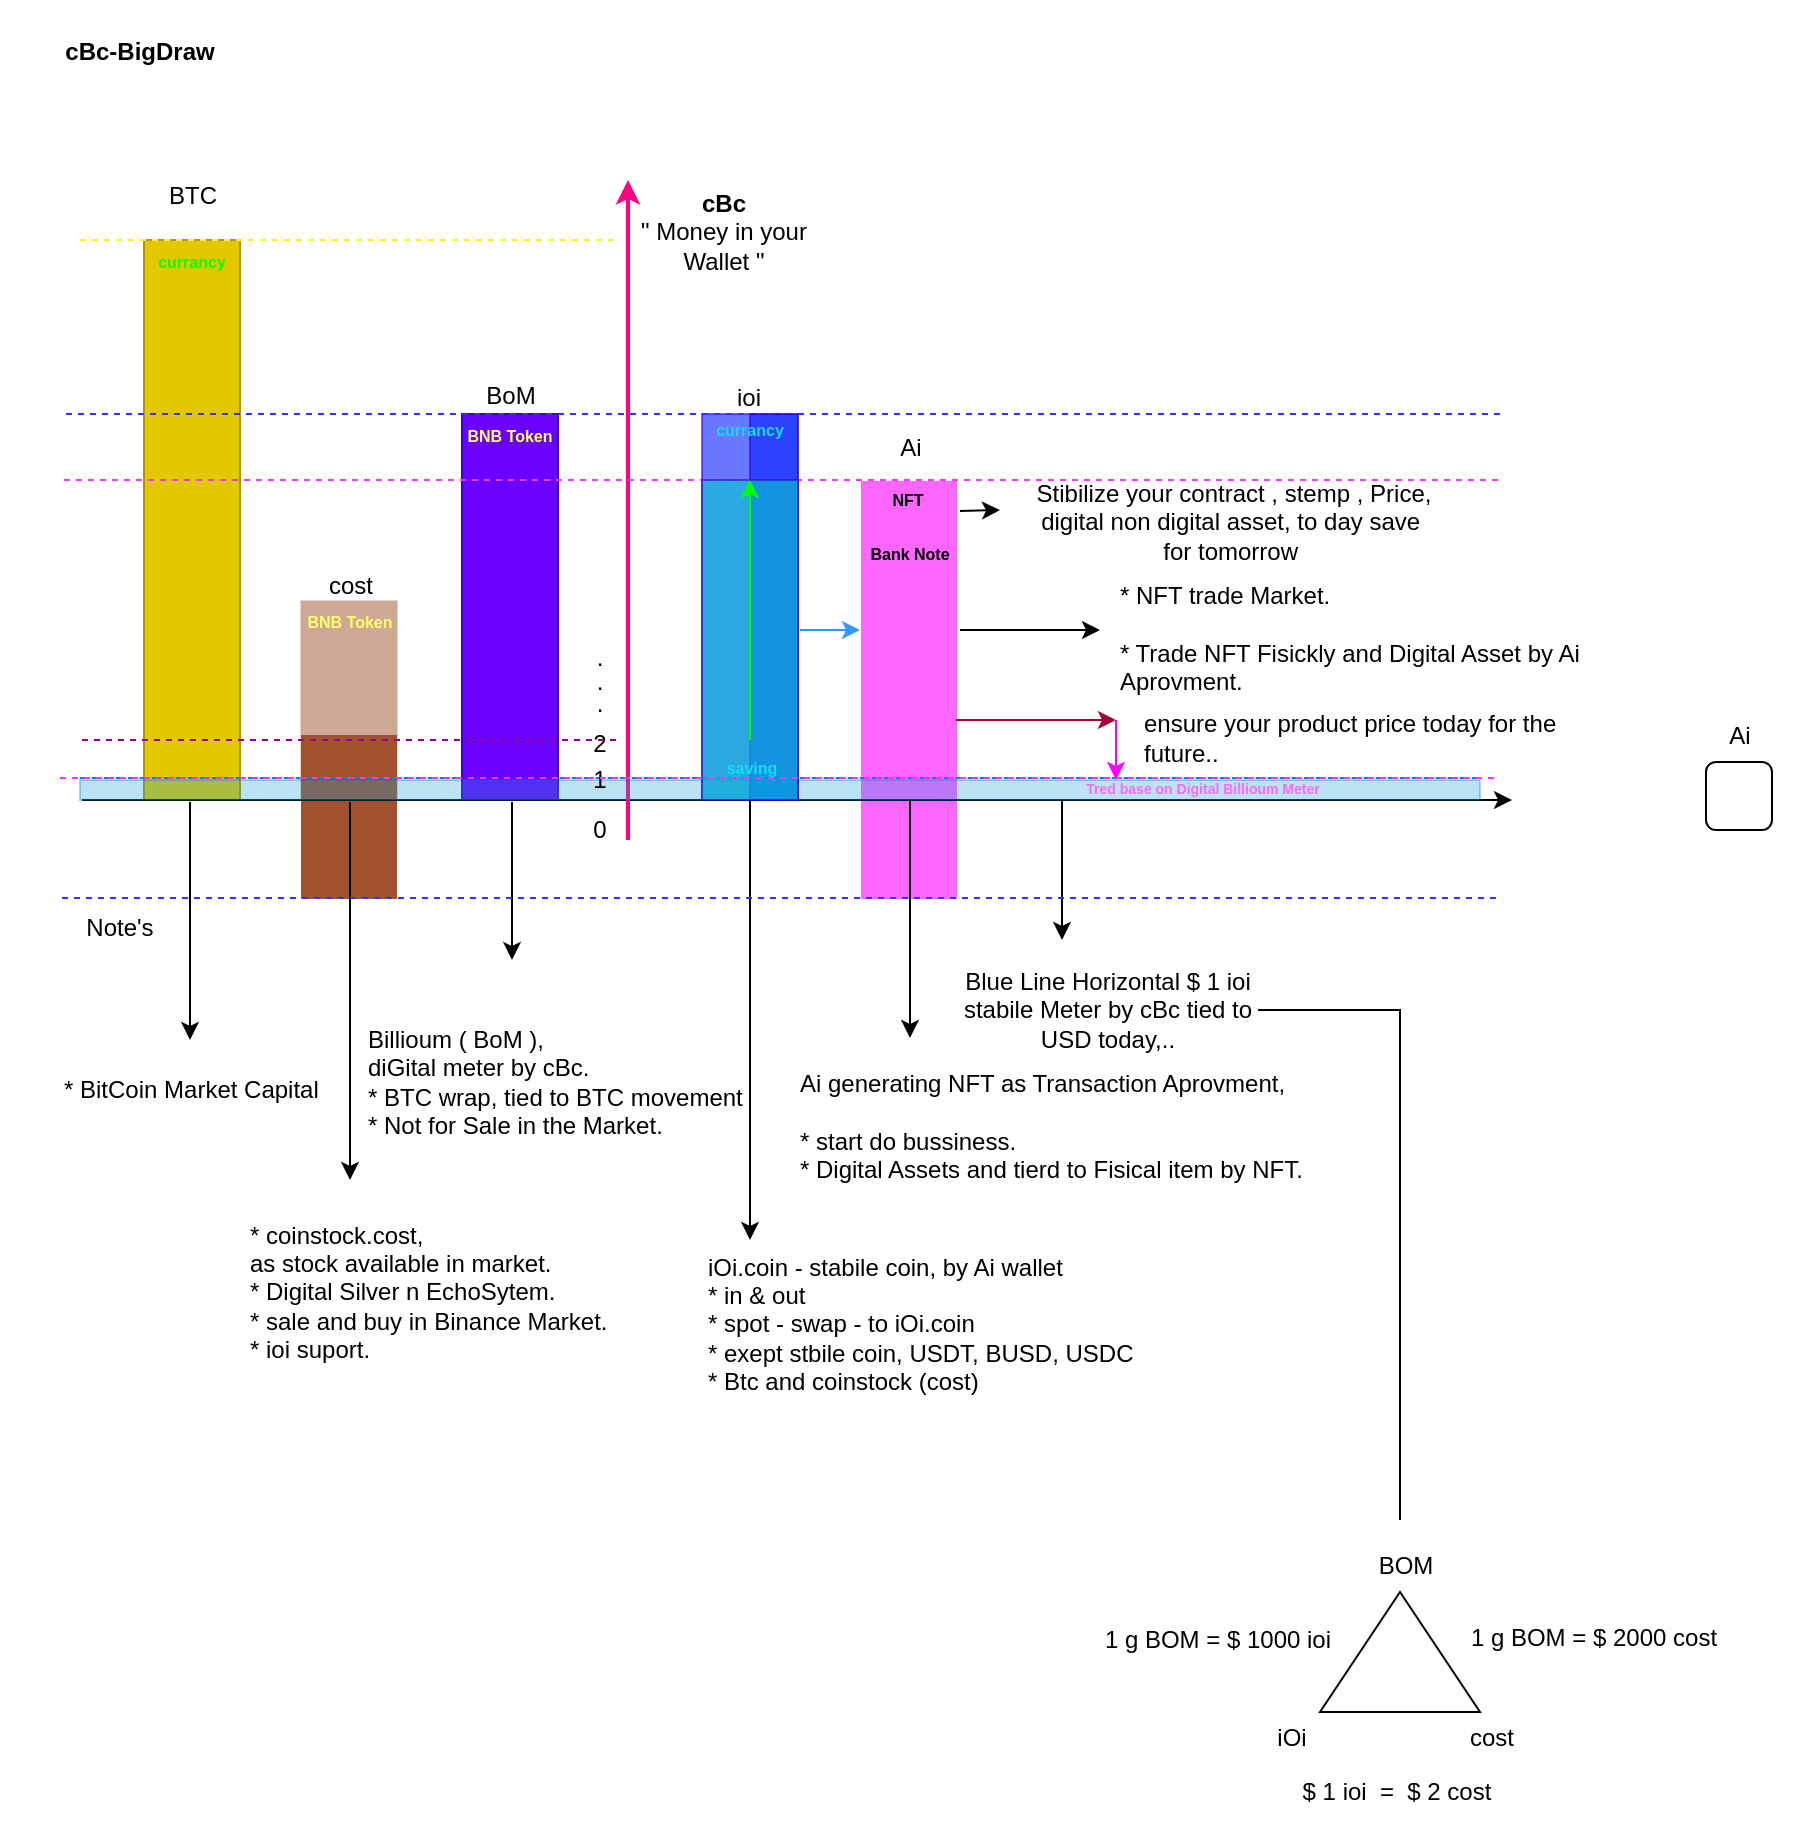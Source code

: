 <mxfile version="21.7.4" type="github">
  <diagram name="Page-1" id="EVfbMgRgJgo2VkLLqiw9">
    <mxGraphModel dx="1192" dy="797" grid="1" gridSize="10" guides="1" tooltips="1" connect="1" arrows="1" fold="1" page="1" pageScale="1" pageWidth="827" pageHeight="1169" background="none" math="0" shadow="0">
      <root>
        <mxCell id="0" />
        <mxCell id="1" parent="0" />
        <mxCell id="bpX-akEFkFAYFT1dOsdR-34" value="" style="rounded=0;whiteSpace=wrap;html=1;fontSize=16;fillColor=#051EFF;strokeColor=#3700CC;fontColor=#ffffff;opacity=60;" parent="1" vertex="1">
          <mxGeometry x="351" y="207" width="48" height="193" as="geometry" />
        </mxCell>
        <mxCell id="bpX-akEFkFAYFT1dOsdR-16" value="" style="rounded=0;whiteSpace=wrap;html=1;fontSize=16;strokeColor=#FFFFFF;fillColor=#a0522d;fontColor=#ffffff;" parent="1" vertex="1">
          <mxGeometry x="150" y="367" width="49" height="83" as="geometry" />
        </mxCell>
        <mxCell id="R2QgoeFWOkfdTr1HwpYz-10" value="" style="rounded=0;whiteSpace=wrap;html=1;fontSize=16;fillColor=#FF66FF;strokeColor=#FFFFFF;" parent="1" vertex="1">
          <mxGeometry x="430" y="240" width="49" height="210" as="geometry" />
        </mxCell>
        <mxCell id="R2QgoeFWOkfdTr1HwpYz-1" value="cBc-bd" style="text;html=1;align=center;verticalAlign=middle;resizable=0;points=[];autosize=1;strokeColor=none;fillColor=none;fontSize=16;fontColor=#FFFFFF;" parent="1" vertex="1">
          <mxGeometry x="40" y="40" width="70" height="30" as="geometry" />
        </mxCell>
        <mxCell id="R2QgoeFWOkfdTr1HwpYz-3" value="" style="rounded=0;whiteSpace=wrap;html=1;fontSize=16;fillColor=#e3c800;strokeColor=#B09500;fontColor=#000000;" parent="1" vertex="1">
          <mxGeometry x="72" y="120" width="48" height="280" as="geometry" />
        </mxCell>
        <mxCell id="R2QgoeFWOkfdTr1HwpYz-6" value="" style="endArrow=classic;html=1;rounded=0;fontSize=12;startSize=8;endSize=8;curved=1;strokeColor=#FFFFFF;" parent="1" edge="1">
          <mxGeometry width="50" height="50" relative="1" as="geometry">
            <mxPoint x="315" y="428" as="sourcePoint" />
            <mxPoint x="315" y="78" as="targetPoint" />
          </mxGeometry>
        </mxCell>
        <mxCell id="R2QgoeFWOkfdTr1HwpYz-7" value="" style="rounded=0;whiteSpace=wrap;html=1;fontSize=16;strokeColor=#FFFFFF;fillColor=#a0522d;fontColor=#ffffff;opacity=50;" parent="1" vertex="1">
          <mxGeometry x="150" y="300" width="49" height="100" as="geometry" />
        </mxCell>
        <mxCell id="R2QgoeFWOkfdTr1HwpYz-5" value="" style="endArrow=none;dashed=1;html=1;rounded=0;fontSize=12;startSize=8;endSize=8;curved=1;strokeColor=#007FFF;" parent="1" edge="1">
          <mxGeometry width="50" height="50" relative="1" as="geometry">
            <mxPoint x="40" y="389" as="sourcePoint" />
            <mxPoint x="741" y="389" as="targetPoint" />
          </mxGeometry>
        </mxCell>
        <mxCell id="R2QgoeFWOkfdTr1HwpYz-4" value="" style="endArrow=classic;html=1;rounded=0;fontSize=12;startSize=8;endSize=8;curved=1;strokeColor=#FFFFFF;" parent="1" edge="1">
          <mxGeometry width="50" height="50" relative="1" as="geometry">
            <mxPoint x="40" y="400" as="sourcePoint" />
            <mxPoint x="750" y="400" as="targetPoint" />
          </mxGeometry>
        </mxCell>
        <mxCell id="R2QgoeFWOkfdTr1HwpYz-17" value="&lt;font color=&quot;#ffffff&quot;&gt;Ai&lt;/font&gt;" style="text;html=1;align=center;verticalAlign=middle;resizable=0;points=[];autosize=1;strokeColor=none;fillColor=none;fontSize=16;" parent="1" vertex="1">
          <mxGeometry x="394.5" y="188" width="32" height="31" as="geometry" />
        </mxCell>
        <mxCell id="R2QgoeFWOkfdTr1HwpYz-18" value="&lt;font color=&quot;#ffffff&quot;&gt;BoM&lt;/font&gt;" style="text;html=1;align=center;verticalAlign=middle;resizable=0;points=[];autosize=1;strokeColor=none;fillColor=none;fontSize=16;" parent="1" vertex="1">
          <mxGeometry x="315" y="177" width="51" height="31" as="geometry" />
        </mxCell>
        <mxCell id="R2QgoeFWOkfdTr1HwpYz-20" value="&lt;font color=&quot;#ffffff&quot;&gt;cost&lt;/font&gt;" style="text;html=1;align=center;verticalAlign=middle;resizable=0;points=[];autosize=1;strokeColor=none;fillColor=none;fontSize=16;" parent="1" vertex="1">
          <mxGeometry x="195" y="224" width="49" height="31" as="geometry" />
        </mxCell>
        <mxCell id="R2QgoeFWOkfdTr1HwpYz-21" value="&lt;font color=&quot;#ffffff&quot;&gt;BTC&lt;/font&gt;" style="text;html=1;align=center;verticalAlign=middle;resizable=0;points=[];autosize=1;strokeColor=none;fillColor=none;fontSize=16;" parent="1" vertex="1">
          <mxGeometry x="72" y="82" width="48" height="31" as="geometry" />
        </mxCell>
        <mxCell id="R2QgoeFWOkfdTr1HwpYz-22" value="" style="rounded=0;whiteSpace=wrap;html=1;fontSize=16;fillColor=#6a00ff;strokeColor=#3700CC;fontColor=#ffffff;" parent="1" vertex="1">
          <mxGeometry x="231" y="207" width="48" height="193" as="geometry" />
        </mxCell>
        <mxCell id="kiSuE_kS049nEQs76x9w-1" value="" style="endArrow=classic;html=1;rounded=0;" parent="1" edge="1">
          <mxGeometry width="50" height="50" relative="1" as="geometry">
            <mxPoint x="41" y="400" as="sourcePoint" />
            <mxPoint x="756" y="400" as="targetPoint" />
          </mxGeometry>
        </mxCell>
        <mxCell id="8bLiNLLLPej7S4-kUZS2-1" value="" style="endArrow=classic;html=1;rounded=0;strokeColor=#FF0080;strokeWidth=2;" parent="1" edge="1">
          <mxGeometry width="50" height="50" relative="1" as="geometry">
            <mxPoint x="314" y="420" as="sourcePoint" />
            <mxPoint x="314" y="90" as="targetPoint" />
          </mxGeometry>
        </mxCell>
        <mxCell id="8bLiNLLLPej7S4-kUZS2-3" value="BTC" style="text;html=1;align=center;verticalAlign=middle;resizable=0;points=[];autosize=1;strokeColor=none;fillColor=none;" parent="1" vertex="1">
          <mxGeometry x="76" y="84.5" width="40" height="26" as="geometry" />
        </mxCell>
        <mxCell id="8bLiNLLLPej7S4-kUZS2-5" value="cost" style="text;html=1;align=center;verticalAlign=middle;resizable=0;points=[];autosize=1;strokeColor=none;fillColor=none;" parent="1" vertex="1">
          <mxGeometry x="154" y="280" width="41" height="26" as="geometry" />
        </mxCell>
        <mxCell id="8bLiNLLLPej7S4-kUZS2-6" value="BoM" style="text;html=1;align=center;verticalAlign=middle;resizable=0;points=[];autosize=1;strokeColor=none;fillColor=none;" parent="1" vertex="1">
          <mxGeometry x="230" y="183" width="50" height="30" as="geometry" />
        </mxCell>
        <mxCell id="8bLiNLLLPej7S4-kUZS2-7" value="Ai" style="text;html=1;align=center;verticalAlign=middle;resizable=0;points=[];autosize=1;strokeColor=none;fillColor=none;" parent="1" vertex="1">
          <mxGeometry x="440" y="211" width="29" height="26" as="geometry" />
        </mxCell>
        <mxCell id="7bqrnH9gvKupn2Ti3Ehg-2" value="" style="endArrow=classic;html=1;rounded=0;" parent="1" edge="1">
          <mxGeometry width="50" height="50" relative="1" as="geometry">
            <mxPoint x="95" y="401" as="sourcePoint" />
            <mxPoint x="95" y="520" as="targetPoint" />
          </mxGeometry>
        </mxCell>
        <mxCell id="7bqrnH9gvKupn2Ti3Ehg-3" value="" style="endArrow=classic;html=1;rounded=0;" parent="1" edge="1">
          <mxGeometry width="50" height="50" relative="1" as="geometry">
            <mxPoint x="256" y="401" as="sourcePoint" />
            <mxPoint x="256" y="480" as="targetPoint" />
          </mxGeometry>
        </mxCell>
        <mxCell id="7bqrnH9gvKupn2Ti3Ehg-4" value="" style="endArrow=classic;html=1;rounded=0;" parent="1" edge="1">
          <mxGeometry width="50" height="50" relative="1" as="geometry">
            <mxPoint x="375" y="400" as="sourcePoint" />
            <mxPoint x="375" y="620" as="targetPoint" />
          </mxGeometry>
        </mxCell>
        <mxCell id="7bqrnH9gvKupn2Ti3Ehg-5" value="" style="endArrow=classic;html=1;rounded=0;" parent="1" edge="1">
          <mxGeometry width="50" height="50" relative="1" as="geometry">
            <mxPoint x="455" y="400" as="sourcePoint" />
            <mxPoint x="455" y="519" as="targetPoint" />
          </mxGeometry>
        </mxCell>
        <mxCell id="mvALGWr-T-3bCyHva3as-1" value="* BitCoin Market Capital" style="text;html=1;align=left;verticalAlign=middle;resizable=0;points=[];autosize=1;strokeColor=none;fillColor=none;" parent="1" vertex="1">
          <mxGeometry x="30" y="530" width="150" height="30" as="geometry" />
        </mxCell>
        <mxCell id="mvALGWr-T-3bCyHva3as-2" value="&lt;div&gt;* coinstock.cost,&lt;/div&gt;&lt;div&gt;&lt;span style=&quot;background-color: initial;&quot;&gt;as stock available in market.&lt;/span&gt;&lt;br&gt;&lt;/div&gt;&lt;div&gt;* Digital Silver n EchoSytem.&lt;/div&gt;&lt;div&gt;* sale and buy in Binance Market.&lt;/div&gt;&lt;div&gt;* ioi suport.&lt;/div&gt;" style="text;html=1;align=left;verticalAlign=middle;resizable=0;points=[];autosize=1;strokeColor=none;fillColor=none;" parent="1" vertex="1">
          <mxGeometry x="123" y="601" width="200" height="90" as="geometry" />
        </mxCell>
        <mxCell id="mvALGWr-T-3bCyHva3as-3" value="&lt;div&gt;iOi.coin - stabile coin, by Ai wallet&lt;/div&gt;&lt;div&gt;&lt;span style=&quot;background-color: initial;&quot;&gt;* in &amp;amp; out&lt;/span&gt;&lt;br&gt;&lt;/div&gt;&lt;div&gt;* spot - swap - to iOi.coin&lt;/div&gt;&lt;div&gt;* exept stbile coin, USDT, BUSD, USDC&lt;/div&gt;&lt;div&gt;* Btc and coinstock (cost)&lt;br&gt;&lt;/div&gt;" style="text;html=1;strokeColor=none;fillColor=none;align=left;verticalAlign=middle;whiteSpace=wrap;rounded=0;" parent="1" vertex="1">
          <mxGeometry x="352" y="587" width="320" height="150" as="geometry" />
        </mxCell>
        <mxCell id="mvALGWr-T-3bCyHva3as-5" value="ioi" style="text;html=1;align=center;verticalAlign=middle;resizable=0;points=[];autosize=1;strokeColor=none;fillColor=none;" parent="1" vertex="1">
          <mxGeometry x="354" y="184" width="40" height="30" as="geometry" />
        </mxCell>
        <mxCell id="mvALGWr-T-3bCyHva3as-6" value="" style="endArrow=classic;html=1;rounded=0;" parent="1" edge="1">
          <mxGeometry width="50" height="50" relative="1" as="geometry">
            <mxPoint x="175" y="401" as="sourcePoint" />
            <mxPoint x="175" y="590" as="targetPoint" />
          </mxGeometry>
        </mxCell>
        <mxCell id="mvALGWr-T-3bCyHva3as-7" value="Billioum ( BoM ),&lt;br&gt;diGital meter by cBc.&lt;br&gt;* BTC wrap, tied to BTC movement&lt;br&gt;* Not for Sale in the Market." style="text;html=1;strokeColor=none;fillColor=none;align=left;verticalAlign=middle;whiteSpace=wrap;rounded=0;" parent="1" vertex="1">
          <mxGeometry x="181.5" y="469" width="220" height="143" as="geometry" />
        </mxCell>
        <mxCell id="mvALGWr-T-3bCyHva3as-8" value="&lt;div&gt;Ai generating NFT as Transaction Aprovment,&lt;/div&gt;&lt;div&gt;&lt;br&gt;&lt;/div&gt;&lt;div&gt;* start do bussiness.&lt;/div&gt;&lt;div&gt;* Digital Assets and tierd to Fisical item by NFT.&lt;/div&gt;" style="text;html=1;strokeColor=none;fillColor=none;align=left;verticalAlign=middle;whiteSpace=wrap;rounded=0;" parent="1" vertex="1">
          <mxGeometry x="398" y="523" width="330" height="80" as="geometry" />
        </mxCell>
        <mxCell id="mvALGWr-T-3bCyHva3as-9" value="" style="rounded=0;whiteSpace=wrap;html=1;fillColor=#1ba1e2;fontColor=#ffffff;strokeColor=#006EAF;opacity=30;" parent="1" vertex="1">
          <mxGeometry x="40" y="390" width="700" height="10" as="geometry" />
        </mxCell>
        <mxCell id="mvALGWr-T-3bCyHva3as-10" value="" style="endArrow=classic;html=1;rounded=0;exitX=0.7;exitY=0;exitDx=0;exitDy=0;exitPerimeter=0;" parent="1" edge="1">
          <mxGeometry width="50" height="50" relative="1" as="geometry">
            <mxPoint x="531" y="400" as="sourcePoint" />
            <mxPoint x="531" y="470" as="targetPoint" />
            <Array as="points">
              <mxPoint x="531" y="450" />
              <mxPoint x="531" y="460" />
            </Array>
          </mxGeometry>
        </mxCell>
        <mxCell id="mvALGWr-T-3bCyHva3as-11" value="Blue Line Horizontal $ 1 ioi stabile Meter by cBc tied to USD today,.." style="text;html=1;strokeColor=none;fillColor=none;align=center;verticalAlign=middle;whiteSpace=wrap;rounded=0;" parent="1" vertex="1">
          <mxGeometry x="479" y="480" width="150" height="50" as="geometry" />
        </mxCell>
        <mxCell id="mvALGWr-T-3bCyHva3as-14" value="" style="endArrow=classic;html=1;rounded=0;fillColor=#d80073;strokeColor=#A50040;" parent="1" edge="1">
          <mxGeometry width="50" height="50" relative="1" as="geometry">
            <mxPoint x="478" y="360" as="sourcePoint" />
            <mxPoint x="558" y="360" as="targetPoint" />
            <Array as="points">
              <mxPoint x="528" y="360" />
            </Array>
          </mxGeometry>
        </mxCell>
        <mxCell id="mvALGWr-T-3bCyHva3as-15" value="&lt;div&gt;* NFT trade Market.&lt;/div&gt;&lt;div&gt;&lt;br&gt;&lt;/div&gt;&lt;div&gt;* Trade NFT Fisickly and Digital Asset by Ai Aprovment.&lt;/div&gt;" style="text;html=1;strokeColor=none;fillColor=none;align=left;verticalAlign=middle;whiteSpace=wrap;rounded=0;" parent="1" vertex="1">
          <mxGeometry x="558" y="274" width="247" height="90" as="geometry" />
        </mxCell>
        <mxCell id="bpX-akEFkFAYFT1dOsdR-1" value="0" style="text;html=1;strokeColor=none;fillColor=none;align=center;verticalAlign=middle;whiteSpace=wrap;rounded=0;" parent="1" vertex="1">
          <mxGeometry x="270" y="400" width="60" height="30" as="geometry" />
        </mxCell>
        <mxCell id="bpX-akEFkFAYFT1dOsdR-2" value="1" style="text;html=1;strokeColor=none;fillColor=none;align=center;verticalAlign=middle;whiteSpace=wrap;rounded=0;" parent="1" vertex="1">
          <mxGeometry x="270" y="375" width="60" height="30" as="geometry" />
        </mxCell>
        <mxCell id="bpX-akEFkFAYFT1dOsdR-3" value="2" style="text;html=1;strokeColor=none;fillColor=none;align=center;verticalAlign=middle;whiteSpace=wrap;rounded=0;" parent="1" vertex="1">
          <mxGeometry x="270" y="357" width="60" height="30" as="geometry" />
        </mxCell>
        <mxCell id="bpX-akEFkFAYFT1dOsdR-4" value="." style="text;html=1;strokeColor=none;fillColor=none;align=center;verticalAlign=middle;whiteSpace=wrap;rounded=0;" parent="1" vertex="1">
          <mxGeometry x="270" y="337" width="60" height="30" as="geometry" />
        </mxCell>
        <mxCell id="bpX-akEFkFAYFT1dOsdR-5" value="." style="text;html=1;strokeColor=none;fillColor=none;align=center;verticalAlign=middle;whiteSpace=wrap;rounded=0;" parent="1" vertex="1">
          <mxGeometry x="270" y="326" width="60" height="30" as="geometry" />
        </mxCell>
        <mxCell id="bpX-akEFkFAYFT1dOsdR-6" value="." style="text;html=1;strokeColor=none;fillColor=none;align=center;verticalAlign=middle;whiteSpace=wrap;rounded=0;" parent="1" vertex="1">
          <mxGeometry x="270" y="314" width="60" height="30" as="geometry" />
        </mxCell>
        <mxCell id="bpX-akEFkFAYFT1dOsdR-7" value="NFT" style="text;html=1;strokeColor=none;fillColor=none;align=center;verticalAlign=middle;whiteSpace=wrap;rounded=0;fontStyle=1;fontSize=8;" parent="1" vertex="1">
          <mxGeometry x="424" y="235" width="60" height="30" as="geometry" />
        </mxCell>
        <mxCell id="bpX-akEFkFAYFT1dOsdR-9" value="BNB Token" style="text;html=1;strokeColor=none;fillColor=none;align=center;verticalAlign=middle;whiteSpace=wrap;rounded=0;fontStyle=1;fontSize=8;fontColor=#FFFF66;" parent="1" vertex="1">
          <mxGeometry x="225" y="203" width="60" height="30" as="geometry" />
        </mxCell>
        <mxCell id="bpX-akEFkFAYFT1dOsdR-10" value="BNB Token" style="text;html=1;strokeColor=none;fillColor=none;align=center;verticalAlign=middle;whiteSpace=wrap;rounded=0;fontStyle=1;fontSize=8;fontColor=#FFFF66;" parent="1" vertex="1">
          <mxGeometry x="145" y="296" width="60" height="30" as="geometry" />
        </mxCell>
        <mxCell id="bpX-akEFkFAYFT1dOsdR-11" value="&lt;font color=&quot;#00ff00&quot;&gt;currancy&lt;/font&gt;" style="text;html=1;strokeColor=none;fillColor=none;align=center;verticalAlign=middle;whiteSpace=wrap;rounded=0;fontStyle=1;fontSize=8;fontColor=#0FDEF5;" parent="1" vertex="1">
          <mxGeometry x="66" y="116" width="60" height="30" as="geometry" />
        </mxCell>
        <mxCell id="bpX-akEFkFAYFT1dOsdR-12" value="&lt;b&gt;cBc&lt;/b&gt;&lt;br&gt;&quot; Money in your Wallet &quot;" style="text;html=1;strokeColor=none;fillColor=none;align=center;verticalAlign=middle;whiteSpace=wrap;rounded=0;" parent="1" vertex="1">
          <mxGeometry x="316.5" y="103" width="89.5" height="26" as="geometry" />
        </mxCell>
        <mxCell id="bpX-akEFkFAYFT1dOsdR-13" value="cBc-BigDraw" style="text;html=1;strokeColor=none;fillColor=none;align=center;verticalAlign=middle;whiteSpace=wrap;rounded=0;fontStyle=1" parent="1" vertex="1">
          <mxGeometry width="140" height="52.5" as="geometry" />
        </mxCell>
        <mxCell id="bpX-akEFkFAYFT1dOsdR-17" value="Stibilize your contract , stemp , Price, digital non digital asset, to day save&amp;nbsp; for tomorrow&amp;nbsp;" style="text;html=1;strokeColor=none;fillColor=none;align=center;verticalAlign=middle;whiteSpace=wrap;rounded=0;" parent="1" vertex="1">
          <mxGeometry x="511" y="193" width="211.5" height="136" as="geometry" />
        </mxCell>
        <mxCell id="bpX-akEFkFAYFT1dOsdR-21" value="" style="endArrow=classic;html=1;rounded=0;strokeColor=#FF00FF;" parent="1" edge="1">
          <mxGeometry width="50" height="50" relative="1" as="geometry">
            <mxPoint x="558" y="360" as="sourcePoint" />
            <mxPoint x="558" y="390" as="targetPoint" />
          </mxGeometry>
        </mxCell>
        <mxCell id="bpX-akEFkFAYFT1dOsdR-24" value="" style="endArrow=none;dashed=1;html=1;rounded=0;fontColor=#FF99CC;strokeColor=#3333FF;" parent="1" edge="1">
          <mxGeometry width="50" height="50" relative="1" as="geometry">
            <mxPoint x="33" y="207" as="sourcePoint" />
            <mxPoint x="753" y="207" as="targetPoint" />
          </mxGeometry>
        </mxCell>
        <mxCell id="bpX-akEFkFAYFT1dOsdR-25" value="" style="endArrow=none;dashed=1;html=1;rounded=0;fontColor=#FF99CC;strokeColor=#FF33FF;" parent="1" edge="1">
          <mxGeometry width="50" height="50" relative="1" as="geometry">
            <mxPoint x="32" y="240.0" as="sourcePoint" />
            <mxPoint x="752" y="240.0" as="targetPoint" />
          </mxGeometry>
        </mxCell>
        <mxCell id="bpX-akEFkFAYFT1dOsdR-26" value="" style="endArrow=none;dashed=1;html=1;rounded=0;fontColor=#FF99CC;strokeColor=#990099;entryX=-1.004;entryY=1.067;entryDx=0;entryDy=0;entryPerimeter=0;" parent="1" target="mvALGWr-T-3bCyHva3as-15" edge="1">
          <mxGeometry width="50" height="50" relative="1" as="geometry">
            <mxPoint x="41" y="370" as="sourcePoint" />
            <mxPoint x="761" y="370" as="targetPoint" />
          </mxGeometry>
        </mxCell>
        <mxCell id="bpX-akEFkFAYFT1dOsdR-27" value="" style="endArrow=none;dashed=1;html=1;rounded=0;fontColor=#FF99CC;strokeColor=#FFFF00;entryX=-1.004;entryY=1.067;entryDx=0;entryDy=0;entryPerimeter=0;" parent="1" edge="1">
          <mxGeometry width="50" height="50" relative="1" as="geometry">
            <mxPoint x="40" y="120" as="sourcePoint" />
            <mxPoint x="309" y="120" as="targetPoint" />
          </mxGeometry>
        </mxCell>
        <mxCell id="bpX-akEFkFAYFT1dOsdR-32" value="" style="endArrow=classic;html=1;rounded=0;" parent="1" edge="1">
          <mxGeometry width="50" height="50" relative="1" as="geometry">
            <mxPoint x="480" y="315" as="sourcePoint" />
            <mxPoint x="550" y="315" as="targetPoint" />
          </mxGeometry>
        </mxCell>
        <mxCell id="bpX-akEFkFAYFT1dOsdR-41" value="" style="rounded=0;whiteSpace=wrap;html=1;fontSize=16;fillColor=#051EFF;strokeColor=#3700CC;fontColor=#ffffff;opacity=60;" parent="1" vertex="1">
          <mxGeometry x="375" y="207" width="24" height="193" as="geometry" />
        </mxCell>
        <mxCell id="bpX-akEFkFAYFT1dOsdR-33" value="Bank Note" style="text;html=1;strokeColor=none;fillColor=none;align=center;verticalAlign=middle;whiteSpace=wrap;rounded=0;fontStyle=1;fontSize=8;" parent="1" vertex="1">
          <mxGeometry x="425" y="262" width="60" height="30" as="geometry" />
        </mxCell>
        <mxCell id="bpX-akEFkFAYFT1dOsdR-35" value="" style="endArrow=classic;html=1;rounded=0;strokeColor=#3399FF;" parent="1" edge="1">
          <mxGeometry width="50" height="50" relative="1" as="geometry">
            <mxPoint x="400" y="315" as="sourcePoint" />
            <mxPoint x="430" y="315" as="targetPoint" />
          </mxGeometry>
        </mxCell>
        <mxCell id="mvALGWr-T-3bCyHva3as-4" value="" style="rounded=0;whiteSpace=wrap;html=1;fontSize=16;fillColor=#00CCCC;strokeColor=#3700CC;fontColor=#ffffff;opacity=60;" parent="1" vertex="1">
          <mxGeometry x="351" y="240" width="48" height="160" as="geometry" />
        </mxCell>
        <mxCell id="bpX-akEFkFAYFT1dOsdR-36" value="" style="endArrow=classic;html=1;rounded=0;" parent="1" edge="1">
          <mxGeometry width="50" height="50" relative="1" as="geometry">
            <mxPoint x="480" y="255.5" as="sourcePoint" />
            <mxPoint x="500" y="255" as="targetPoint" />
          </mxGeometry>
        </mxCell>
        <mxCell id="bpX-akEFkFAYFT1dOsdR-38" value="Tred base on Digital Billioum Meter" style="text;html=1;strokeColor=none;fillColor=none;align=center;verticalAlign=middle;whiteSpace=wrap;rounded=0;fontColor=#FF66FF;labelBorderColor=none;fontSize=7;fontStyle=1" parent="1" vertex="1">
          <mxGeometry x="496" y="380" width="211" height="30" as="geometry" />
        </mxCell>
        <mxCell id="bpX-akEFkFAYFT1dOsdR-39" value="ensure your product price today for the future.." style="text;html=1;strokeColor=none;fillColor=none;align=left;verticalAlign=middle;whiteSpace=wrap;rounded=0;" parent="1" vertex="1">
          <mxGeometry x="570" y="354" width="210" height="30" as="geometry" />
        </mxCell>
        <mxCell id="bpX-akEFkFAYFT1dOsdR-30" value="" style="endArrow=classic;html=1;rounded=0;strokeColor=#00FF00;" parent="1" edge="1">
          <mxGeometry width="50" height="50" relative="1" as="geometry">
            <mxPoint x="375" y="370" as="sourcePoint" />
            <mxPoint x="375" y="240" as="targetPoint" />
          </mxGeometry>
        </mxCell>
        <mxCell id="bpX-akEFkFAYFT1dOsdR-29" value="saving" style="text;html=1;strokeColor=none;fillColor=none;align=center;verticalAlign=middle;whiteSpace=wrap;rounded=0;fontStyle=1;fontSize=8;fontColor=#0FDEF5;" parent="1" vertex="1">
          <mxGeometry x="346" y="377" width="60" height="14" as="geometry" />
        </mxCell>
        <mxCell id="bpX-akEFkFAYFT1dOsdR-8" value="currancy" style="text;html=1;strokeColor=none;fillColor=none;align=center;verticalAlign=middle;whiteSpace=wrap;rounded=0;fontStyle=1;fontSize=8;fontColor=#0FDEF5;" parent="1" vertex="1">
          <mxGeometry x="345" y="200" width="60" height="30" as="geometry" />
        </mxCell>
        <mxCell id="bpX-akEFkFAYFT1dOsdR-42" value="" style="endArrow=none;dashed=1;html=1;rounded=0;fontColor=#FF99CC;strokeColor=#FF33FF;" parent="1" edge="1">
          <mxGeometry width="50" height="50" relative="1" as="geometry">
            <mxPoint x="30" y="389" as="sourcePoint" />
            <mxPoint x="750" y="389" as="targetPoint" />
          </mxGeometry>
        </mxCell>
        <mxCell id="bpX-akEFkFAYFT1dOsdR-43" value="" style="endArrow=none;dashed=1;html=1;rounded=0;fontColor=#FF99CC;strokeColor=#3333FF;" parent="1" edge="1">
          <mxGeometry width="50" height="50" relative="1" as="geometry">
            <mxPoint x="31" y="449" as="sourcePoint" />
            <mxPoint x="751" y="449" as="targetPoint" />
          </mxGeometry>
        </mxCell>
        <mxCell id="bpX-akEFkFAYFT1dOsdR-44" value="Note&#39;s" style="text;html=1;strokeColor=none;fillColor=none;align=center;verticalAlign=middle;whiteSpace=wrap;rounded=0;" parent="1" vertex="1">
          <mxGeometry x="30" y="449" width="60" height="30" as="geometry" />
        </mxCell>
        <mxCell id="LljnKMUml-oKWP34h6DY-1" value="" style="endArrow=none;html=1;rounded=0;exitX=1;exitY=0.5;exitDx=0;exitDy=0;" parent="1" source="mvALGWr-T-3bCyHva3as-11" edge="1">
          <mxGeometry width="50" height="50" relative="1" as="geometry">
            <mxPoint x="390" y="440" as="sourcePoint" />
            <mxPoint x="700" y="760" as="targetPoint" />
            <Array as="points">
              <mxPoint x="700" y="505" />
            </Array>
          </mxGeometry>
        </mxCell>
        <mxCell id="LljnKMUml-oKWP34h6DY-2" value="BOM" style="text;html=1;strokeColor=none;fillColor=none;align=center;verticalAlign=middle;whiteSpace=wrap;rounded=0;" parent="1" vertex="1">
          <mxGeometry x="673" y="768" width="60" height="29" as="geometry" />
        </mxCell>
        <mxCell id="LljnKMUml-oKWP34h6DY-3" value="" style="triangle;whiteSpace=wrap;html=1;rotation=-90;" parent="1" vertex="1">
          <mxGeometry x="670" y="786" width="60" height="80" as="geometry" />
        </mxCell>
        <mxCell id="LljnKMUml-oKWP34h6DY-4" value="iOi" style="text;html=1;strokeColor=none;fillColor=none;align=center;verticalAlign=middle;whiteSpace=wrap;rounded=0;" parent="1" vertex="1">
          <mxGeometry x="636" y="854" width="20" height="30" as="geometry" />
        </mxCell>
        <mxCell id="LljnKMUml-oKWP34h6DY-5" value="cost" style="text;html=1;strokeColor=none;fillColor=none;align=center;verticalAlign=middle;whiteSpace=wrap;rounded=0;" parent="1" vertex="1">
          <mxGeometry x="746" y="854" height="30" as="geometry" />
        </mxCell>
        <mxCell id="LljnKMUml-oKWP34h6DY-6" value="1 g BOM = $ 1000 ioi" style="text;html=1;strokeColor=none;fillColor=none;align=center;verticalAlign=middle;whiteSpace=wrap;rounded=0;" parent="1" vertex="1">
          <mxGeometry x="539" y="805" width="140" height="30" as="geometry" />
        </mxCell>
        <mxCell id="LljnKMUml-oKWP34h6DY-12" value="$ 1 ioi&amp;nbsp; =&amp;nbsp; $ 2 cost" style="text;html=1;strokeColor=none;fillColor=none;align=center;verticalAlign=middle;whiteSpace=wrap;rounded=0;" parent="1" vertex="1">
          <mxGeometry x="643" y="881" width="111" height="30" as="geometry" />
        </mxCell>
        <mxCell id="LljnKMUml-oKWP34h6DY-13" value="1 g BOM = $ 2000 cost" style="text;html=1;strokeColor=none;fillColor=none;align=center;verticalAlign=middle;whiteSpace=wrap;rounded=0;" parent="1" vertex="1">
          <mxGeometry x="727" y="811" width="140" height="15" as="geometry" />
        </mxCell>
        <mxCell id="wYEFPZqQrDORb80WvxBK-1" value="" style="rounded=1;whiteSpace=wrap;html=1;" vertex="1" parent="1">
          <mxGeometry x="853" y="381" width="33" height="34" as="geometry" />
        </mxCell>
        <mxCell id="wYEFPZqQrDORb80WvxBK-2" value="Ai" style="text;html=1;strokeColor=none;fillColor=none;align=center;verticalAlign=middle;whiteSpace=wrap;rounded=0;" vertex="1" parent="1">
          <mxGeometry x="840" y="353" width="60" height="30" as="geometry" />
        </mxCell>
      </root>
    </mxGraphModel>
  </diagram>
</mxfile>

